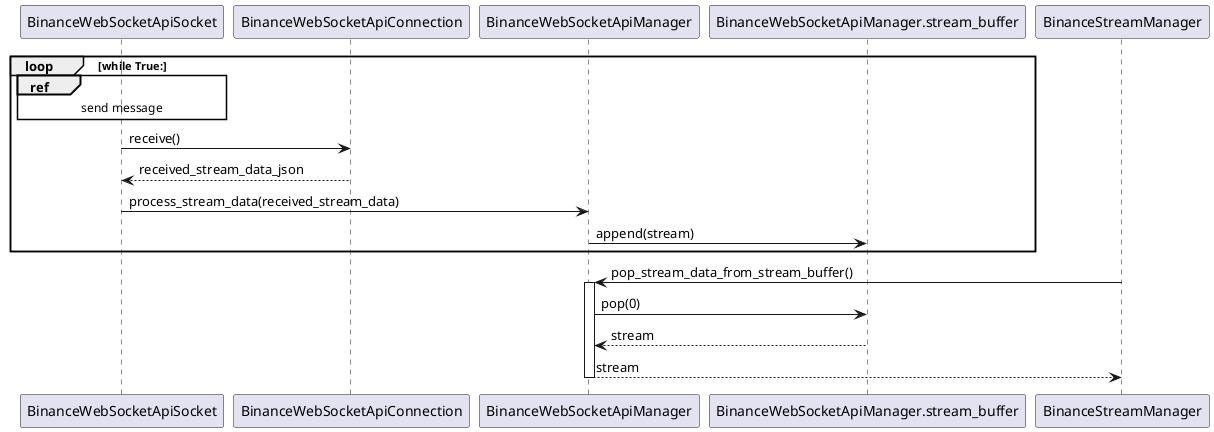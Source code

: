 @startuml
'https://plantuml.com/sequence-diagram
loop while True:
ref over BinanceWebSocketApiSocket
send message
end
BinanceWebSocketApiSocket -> BinanceWebSocketApiConnection:receive()
BinanceWebSocketApiConnection-->BinanceWebSocketApiSocket : received_stream_data_json
BinanceWebSocketApiSocket->BinanceWebSocketApiManager:process_stream_data(received_stream_data)
BinanceWebSocketApiManager->BinanceWebSocketApiManager.stream_buffer:append(stream)
end
'데이터 프로세싱은 BinanceStreamManager에서 처리

BinanceStreamManager -> BinanceWebSocketApiManager:pop_stream_data_from_stream_buffer()
activate BinanceWebSocketApiManager
BinanceWebSocketApiManager -> BinanceWebSocketApiManager.stream_buffer:pop(0)
BinanceWebSocketApiManager.stream_buffer --> BinanceWebSocketApiManager:stream
BinanceWebSocketApiManager-->BinanceStreamManager : stream
deactivate BinanceWebSocketApiManager

@enduml
